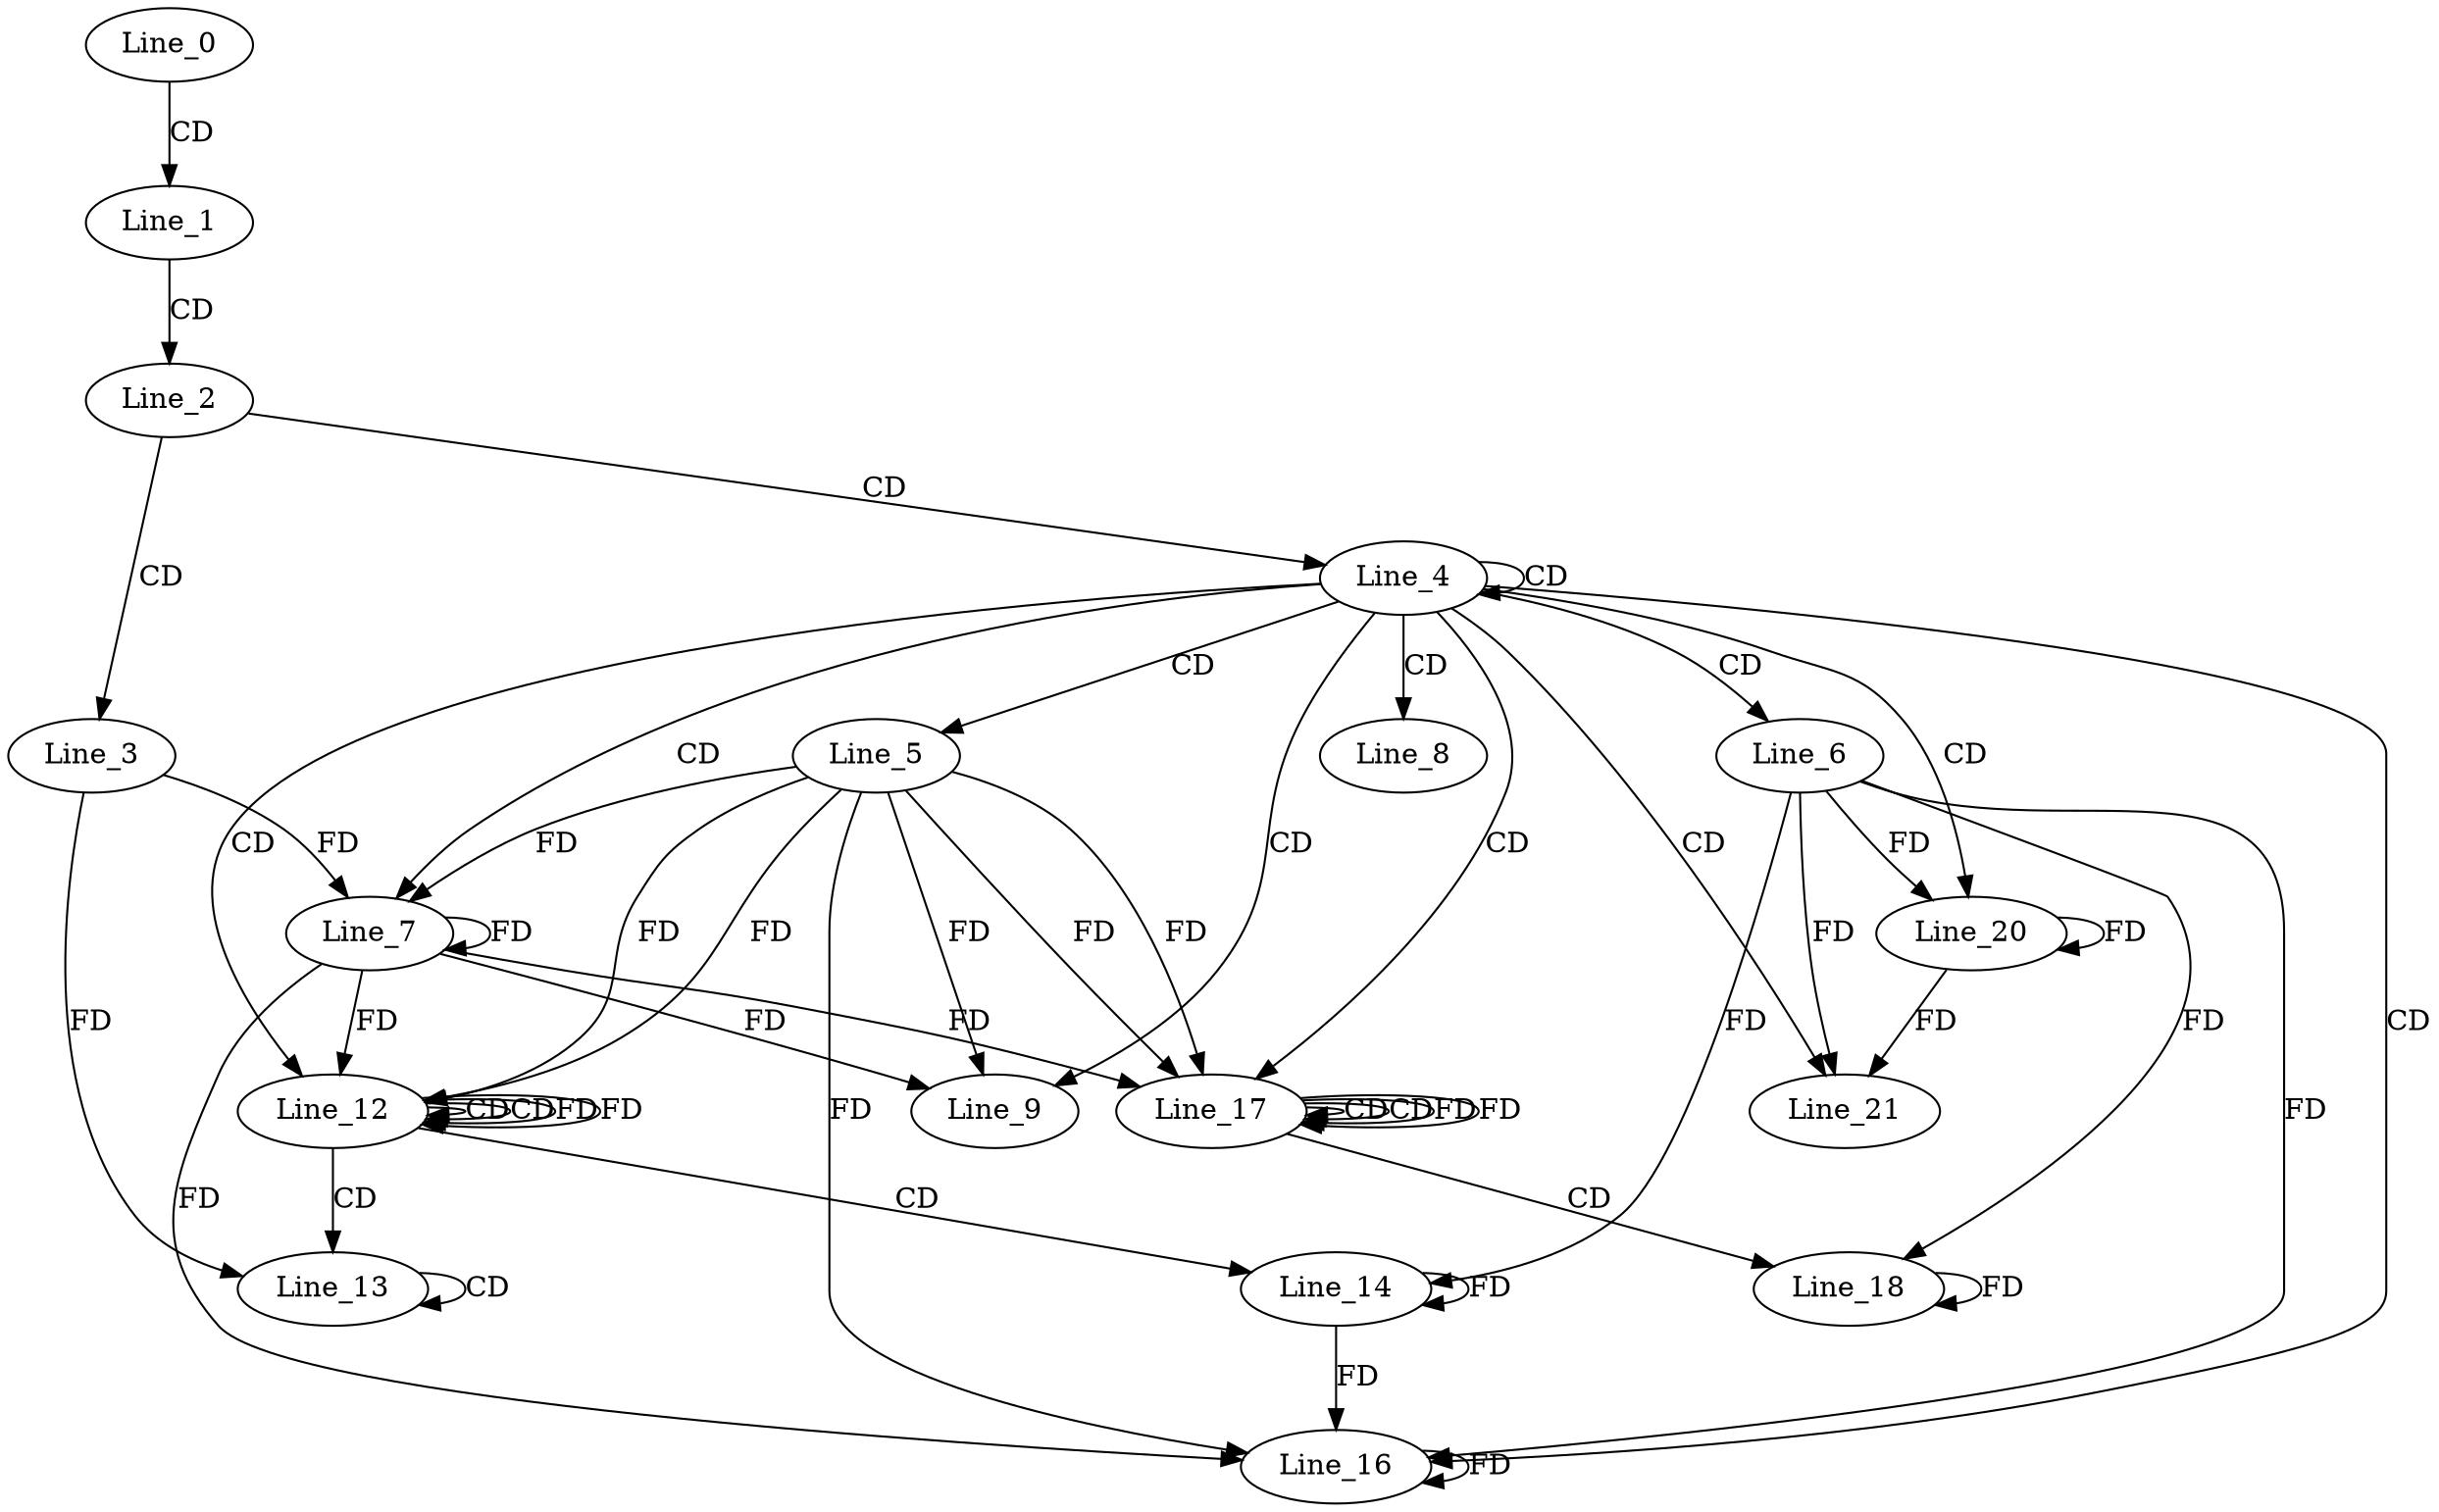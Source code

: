 digraph G {
  Line_0;
  Line_1;
  Line_2;
  Line_3;
  Line_4;
  Line_5;
  Line_6;
  Line_7;
  Line_7;
  Line_8;
  Line_9;
  Line_12;
  Line_12;
  Line_12;
  Line_13;
  Line_13;
  Line_14;
  Line_16;
  Line_17;
  Line_17;
  Line_17;
  Line_18;
  Line_20;
  Line_20;
  Line_21;
  Line_0 -> Line_1 [ label="CD" ];
  Line_1 -> Line_2 [ label="CD" ];
  Line_2 -> Line_3 [ label="CD" ];
  Line_2 -> Line_4 [ label="CD" ];
  Line_4 -> Line_4 [ label="CD" ];
  Line_4 -> Line_5 [ label="CD" ];
  Line_4 -> Line_6 [ label="CD" ];
  Line_4 -> Line_7 [ label="CD" ];
  Line_5 -> Line_7 [ label="FD" ];
  Line_7 -> Line_7 [ label="FD" ];
  Line_3 -> Line_7 [ label="FD" ];
  Line_4 -> Line_8 [ label="CD" ];
  Line_4 -> Line_9 [ label="CD" ];
  Line_5 -> Line_9 [ label="FD" ];
  Line_7 -> Line_9 [ label="FD" ];
  Line_4 -> Line_12 [ label="CD" ];
  Line_12 -> Line_12 [ label="CD" ];
  Line_5 -> Line_12 [ label="FD" ];
  Line_7 -> Line_12 [ label="FD" ];
  Line_12 -> Line_12 [ label="CD" ];
  Line_12 -> Line_12 [ label="FD" ];
  Line_5 -> Line_12 [ label="FD" ];
  Line_12 -> Line_13 [ label="CD" ];
  Line_13 -> Line_13 [ label="CD" ];
  Line_3 -> Line_13 [ label="FD" ];
  Line_12 -> Line_14 [ label="CD" ];
  Line_14 -> Line_14 [ label="FD" ];
  Line_6 -> Line_14 [ label="FD" ];
  Line_4 -> Line_16 [ label="CD" ];
  Line_6 -> Line_16 [ label="FD" ];
  Line_16 -> Line_16 [ label="FD" ];
  Line_14 -> Line_16 [ label="FD" ];
  Line_5 -> Line_16 [ label="FD" ];
  Line_7 -> Line_16 [ label="FD" ];
  Line_4 -> Line_17 [ label="CD" ];
  Line_17 -> Line_17 [ label="CD" ];
  Line_5 -> Line_17 [ label="FD" ];
  Line_7 -> Line_17 [ label="FD" ];
  Line_17 -> Line_17 [ label="CD" ];
  Line_17 -> Line_17 [ label="FD" ];
  Line_5 -> Line_17 [ label="FD" ];
  Line_17 -> Line_18 [ label="CD" ];
  Line_18 -> Line_18 [ label="FD" ];
  Line_6 -> Line_18 [ label="FD" ];
  Line_4 -> Line_20 [ label="CD" ];
  Line_6 -> Line_20 [ label="FD" ];
  Line_20 -> Line_20 [ label="FD" ];
  Line_4 -> Line_21 [ label="CD" ];
  Line_6 -> Line_21 [ label="FD" ];
  Line_20 -> Line_21 [ label="FD" ];
  Line_12 -> Line_12 [ label="FD" ];
  Line_17 -> Line_17 [ label="FD" ];
}
